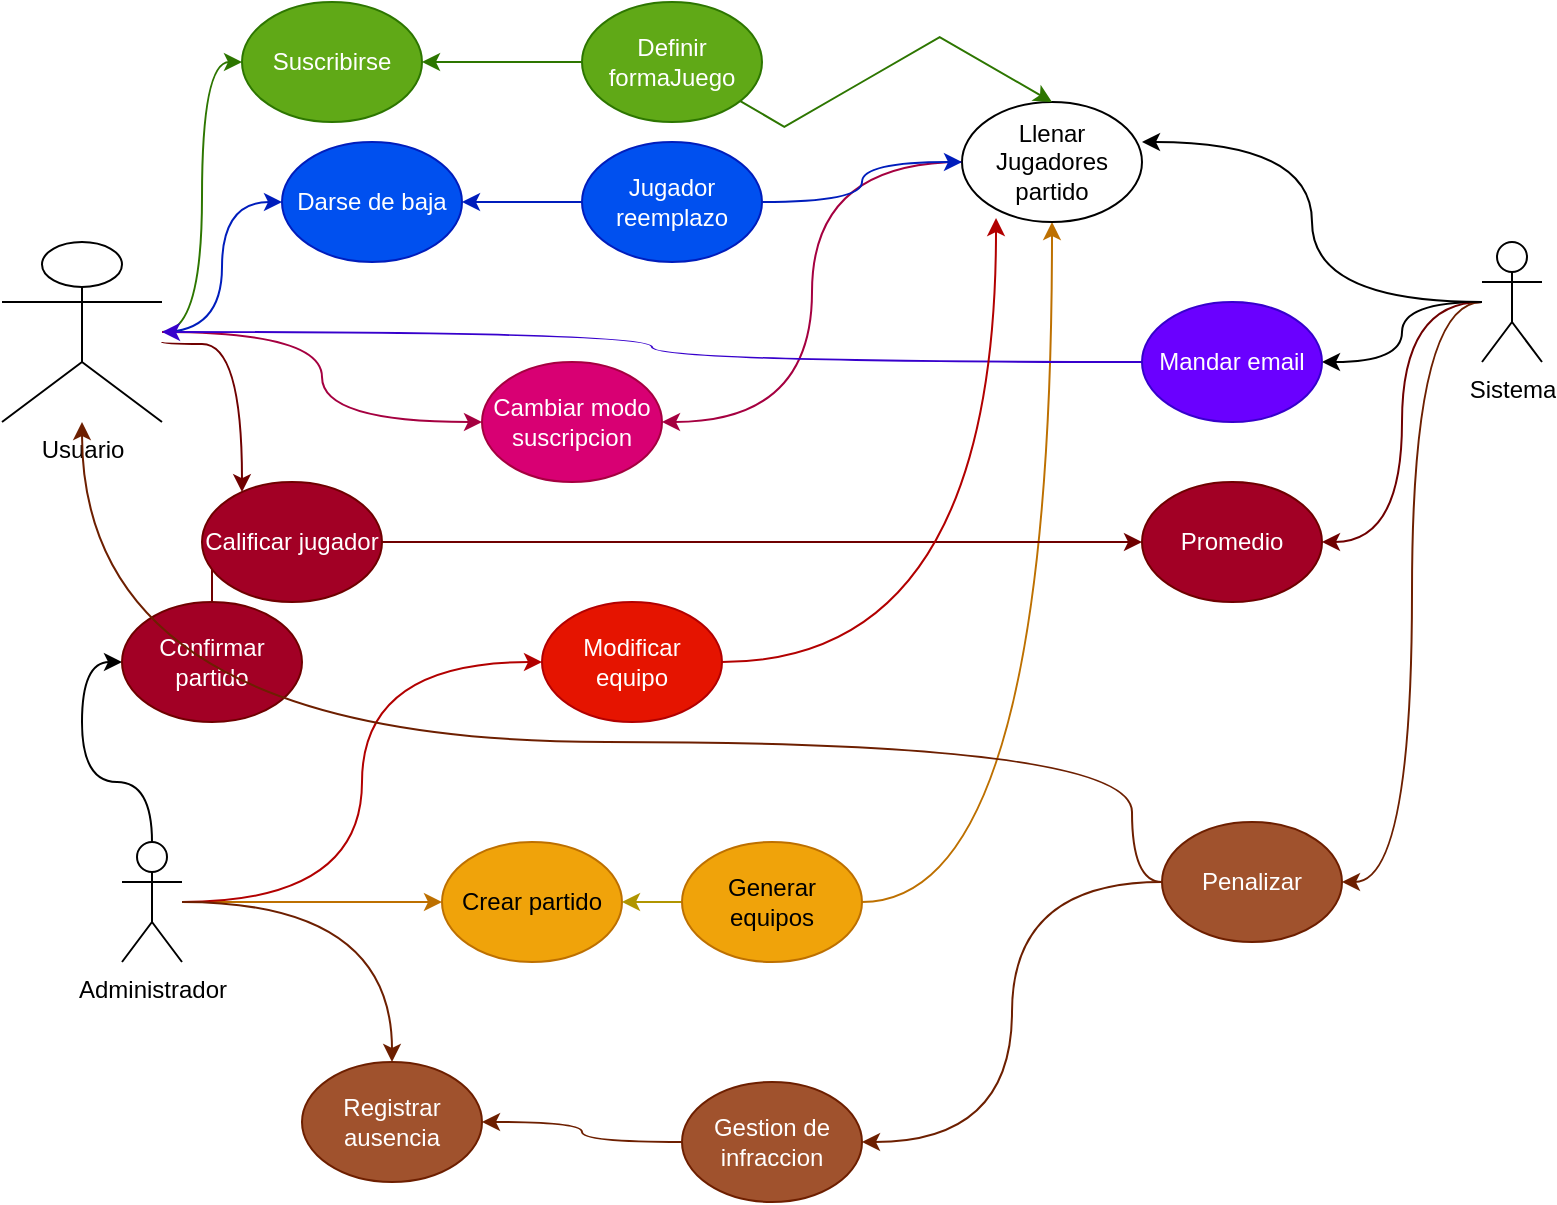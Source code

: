 <mxfile version="24.5.3" type="device">
  <diagram name="Casosdeuso" id="RIPXU9eyl_9TeuMKGKUn">
    <mxGraphModel dx="1092" dy="563" grid="1" gridSize="10" guides="1" tooltips="1" connect="1" arrows="1" fold="1" page="1" pageScale="1" pageWidth="827" pageHeight="1169" math="0" shadow="0">
      <root>
        <mxCell id="0" />
        <mxCell id="1" parent="0" />
        <mxCell id="tjsxlL74WkM-lfArzqQu-42" style="edgeStyle=orthogonalEdgeStyle;rounded=0;orthogonalLoop=1;jettySize=auto;html=1;entryX=1;entryY=0.5;entryDx=0;entryDy=0;elbow=vertical;curved=1;" edge="1" parent="1" source="tjsxlL74WkM-lfArzqQu-1" target="tjsxlL74WkM-lfArzqQu-25">
          <mxGeometry relative="1" as="geometry" />
        </mxCell>
        <mxCell id="tjsxlL74WkM-lfArzqQu-44" style="edgeStyle=orthogonalEdgeStyle;rounded=0;orthogonalLoop=1;jettySize=auto;html=1;entryX=1;entryY=0.5;entryDx=0;entryDy=0;elbow=vertical;curved=1;fillColor=#a20025;strokeColor=#6F0000;" edge="1" parent="1" source="tjsxlL74WkM-lfArzqQu-1" target="tjsxlL74WkM-lfArzqQu-34">
          <mxGeometry relative="1" as="geometry">
            <mxPoint x="440" y="310" as="targetPoint" />
          </mxGeometry>
        </mxCell>
        <mxCell id="tjsxlL74WkM-lfArzqQu-45" style="edgeStyle=orthogonalEdgeStyle;rounded=0;orthogonalLoop=1;jettySize=auto;html=1;entryX=1;entryY=0.5;entryDx=0;entryDy=0;elbow=vertical;curved=1;fillColor=#a0522d;strokeColor=#6D1F00;" edge="1" parent="1" source="tjsxlL74WkM-lfArzqQu-1" target="tjsxlL74WkM-lfArzqQu-24">
          <mxGeometry relative="1" as="geometry" />
        </mxCell>
        <mxCell id="tjsxlL74WkM-lfArzqQu-1" value="Sistema" style="shape=umlActor;verticalLabelPosition=bottom;verticalAlign=top;html=1;" vertex="1" parent="1">
          <mxGeometry x="750" y="130" width="30" height="60" as="geometry" />
        </mxCell>
        <mxCell id="tjsxlL74WkM-lfArzqQu-35" style="edgeStyle=orthogonalEdgeStyle;rounded=0;orthogonalLoop=1;jettySize=auto;html=1;entryX=0;entryY=0.5;entryDx=0;entryDy=0;elbow=vertical;curved=1;fillColor=#f0a30a;strokeColor=#BD7000;" edge="1" parent="1" source="tjsxlL74WkM-lfArzqQu-2" target="tjsxlL74WkM-lfArzqQu-9">
          <mxGeometry relative="1" as="geometry" />
        </mxCell>
        <mxCell id="tjsxlL74WkM-lfArzqQu-36" style="edgeStyle=orthogonalEdgeStyle;rounded=0;orthogonalLoop=1;jettySize=auto;html=1;entryX=0;entryY=0.5;entryDx=0;entryDy=0;elbow=vertical;curved=1;fillColor=#e51400;strokeColor=#B20000;" edge="1" parent="1" source="tjsxlL74WkM-lfArzqQu-2" target="tjsxlL74WkM-lfArzqQu-13">
          <mxGeometry relative="1" as="geometry" />
        </mxCell>
        <mxCell id="tjsxlL74WkM-lfArzqQu-37" style="edgeStyle=orthogonalEdgeStyle;rounded=0;orthogonalLoop=1;jettySize=auto;html=1;elbow=vertical;curved=1;fillColor=#a0522d;strokeColor=#6D1F00;" edge="1" parent="1" source="tjsxlL74WkM-lfArzqQu-2" target="tjsxlL74WkM-lfArzqQu-15">
          <mxGeometry relative="1" as="geometry" />
        </mxCell>
        <mxCell id="tjsxlL74WkM-lfArzqQu-38" style="edgeStyle=orthogonalEdgeStyle;rounded=0;orthogonalLoop=1;jettySize=auto;html=1;entryX=0;entryY=0.5;entryDx=0;entryDy=0;elbow=vertical;curved=1;" edge="1" parent="1" source="tjsxlL74WkM-lfArzqQu-2" target="tjsxlL74WkM-lfArzqQu-18">
          <mxGeometry relative="1" as="geometry" />
        </mxCell>
        <mxCell id="tjsxlL74WkM-lfArzqQu-2" value="Administrador" style="shape=umlActor;verticalLabelPosition=bottom;verticalAlign=top;html=1;" vertex="1" parent="1">
          <mxGeometry x="70" y="430" width="30" height="60" as="geometry" />
        </mxCell>
        <mxCell id="tjsxlL74WkM-lfArzqQu-26" style="edgeStyle=orthogonalEdgeStyle;rounded=0;orthogonalLoop=1;jettySize=auto;html=1;entryX=0;entryY=0.5;entryDx=0;entryDy=0;elbow=vertical;curved=1;fillColor=#60a917;strokeColor=#2D7600;" edge="1" parent="1" source="tjsxlL74WkM-lfArzqQu-4" target="tjsxlL74WkM-lfArzqQu-17">
          <mxGeometry relative="1" as="geometry" />
        </mxCell>
        <mxCell id="tjsxlL74WkM-lfArzqQu-28" style="edgeStyle=orthogonalEdgeStyle;rounded=0;orthogonalLoop=1;jettySize=auto;html=1;entryX=0;entryY=0.5;entryDx=0;entryDy=0;elbow=vertical;curved=1;fillColor=#0050ef;strokeColor=#001DBC;" edge="1" parent="1" source="tjsxlL74WkM-lfArzqQu-4" target="tjsxlL74WkM-lfArzqQu-14">
          <mxGeometry relative="1" as="geometry" />
        </mxCell>
        <mxCell id="tjsxlL74WkM-lfArzqQu-32" style="edgeStyle=orthogonalEdgeStyle;rounded=0;orthogonalLoop=1;jettySize=auto;html=1;entryX=0;entryY=0.5;entryDx=0;entryDy=0;elbow=vertical;curved=1;fillColor=#d80073;strokeColor=#A50040;" edge="1" parent="1" source="tjsxlL74WkM-lfArzqQu-4" target="tjsxlL74WkM-lfArzqQu-21">
          <mxGeometry relative="1" as="geometry" />
        </mxCell>
        <mxCell id="tjsxlL74WkM-lfArzqQu-48" style="edgeStyle=orthogonalEdgeStyle;rounded=0;orthogonalLoop=1;jettySize=auto;html=1;elbow=vertical;curved=1;fillColor=#a20025;strokeColor=#6F0000;" edge="1" parent="1" target="tjsxlL74WkM-lfArzqQu-19">
          <mxGeometry relative="1" as="geometry">
            <mxPoint x="90" y="180" as="sourcePoint" />
            <mxPoint x="150" y="305" as="targetPoint" />
            <Array as="points">
              <mxPoint x="90" y="181" />
              <mxPoint x="130" y="181" />
              <mxPoint x="130" y="300" />
            </Array>
          </mxGeometry>
        </mxCell>
        <mxCell id="tjsxlL74WkM-lfArzqQu-4" value="Usuario" style="shape=umlActor;verticalLabelPosition=bottom;verticalAlign=top;html=1;" vertex="1" parent="1">
          <mxGeometry x="10" y="130" width="80" height="90" as="geometry" />
        </mxCell>
        <mxCell id="tjsxlL74WkM-lfArzqQu-9" value="Crear partido" style="ellipse;whiteSpace=wrap;html=1;fillColor=#f0a30a;fontColor=#000000;strokeColor=#BD7000;" vertex="1" parent="1">
          <mxGeometry x="230" y="430" width="90" height="60" as="geometry" />
        </mxCell>
        <mxCell id="tjsxlL74WkM-lfArzqQu-39" style="edgeStyle=orthogonalEdgeStyle;rounded=0;orthogonalLoop=1;jettySize=auto;html=1;entryX=1;entryY=0.5;entryDx=0;entryDy=0;elbow=vertical;curved=1;fillColor=#e3c800;strokeColor=#B09500;" edge="1" parent="1" source="tjsxlL74WkM-lfArzqQu-10" target="tjsxlL74WkM-lfArzqQu-9">
          <mxGeometry relative="1" as="geometry" />
        </mxCell>
        <mxCell id="tjsxlL74WkM-lfArzqQu-52" style="edgeStyle=orthogonalEdgeStyle;rounded=0;orthogonalLoop=1;jettySize=auto;html=1;elbow=vertical;curved=1;fillColor=#f0a30a;strokeColor=#BD7000;entryX=0.5;entryY=1;entryDx=0;entryDy=0;" edge="1" parent="1" source="tjsxlL74WkM-lfArzqQu-10" target="tjsxlL74WkM-lfArzqQu-20">
          <mxGeometry relative="1" as="geometry">
            <mxPoint x="540" y="100" as="targetPoint" />
          </mxGeometry>
        </mxCell>
        <mxCell id="tjsxlL74WkM-lfArzqQu-10" value="Generar equipos" style="ellipse;whiteSpace=wrap;html=1;fillColor=#f0a30a;fontColor=#000000;strokeColor=#BD7000;" vertex="1" parent="1">
          <mxGeometry x="350" y="430" width="90" height="60" as="geometry" />
        </mxCell>
        <mxCell id="tjsxlL74WkM-lfArzqQu-13" value="Modificar equipo" style="ellipse;whiteSpace=wrap;html=1;fillColor=#e51400;fontColor=#ffffff;strokeColor=#B20000;" vertex="1" parent="1">
          <mxGeometry x="280" y="310" width="90" height="60" as="geometry" />
        </mxCell>
        <mxCell id="tjsxlL74WkM-lfArzqQu-14" value="Darse de baja" style="ellipse;whiteSpace=wrap;html=1;fillColor=#0050ef;fontColor=#ffffff;strokeColor=#001DBC;" vertex="1" parent="1">
          <mxGeometry x="150" y="80" width="90" height="60" as="geometry" />
        </mxCell>
        <mxCell id="tjsxlL74WkM-lfArzqQu-15" value="Registrar ausencia" style="ellipse;whiteSpace=wrap;html=1;fillColor=#a0522d;fontColor=#ffffff;strokeColor=#6D1F00;" vertex="1" parent="1">
          <mxGeometry x="160" y="540" width="90" height="60" as="geometry" />
        </mxCell>
        <mxCell id="tjsxlL74WkM-lfArzqQu-40" style="edgeStyle=orthogonalEdgeStyle;rounded=0;orthogonalLoop=1;jettySize=auto;html=1;elbow=vertical;curved=1;fillColor=#a0522d;strokeColor=#6D1F00;" edge="1" parent="1" source="tjsxlL74WkM-lfArzqQu-16" target="tjsxlL74WkM-lfArzqQu-15">
          <mxGeometry relative="1" as="geometry" />
        </mxCell>
        <mxCell id="tjsxlL74WkM-lfArzqQu-16" value="Gestion de infraccion" style="ellipse;whiteSpace=wrap;html=1;fillColor=#a0522d;fontColor=#ffffff;strokeColor=#6D1F00;" vertex="1" parent="1">
          <mxGeometry x="350" y="550" width="90" height="60" as="geometry" />
        </mxCell>
        <mxCell id="tjsxlL74WkM-lfArzqQu-17" value="Suscribirse" style="ellipse;whiteSpace=wrap;html=1;fillColor=#60a917;fontColor=#ffffff;strokeColor=#2D7600;" vertex="1" parent="1">
          <mxGeometry x="130" y="10" width="90" height="60" as="geometry" />
        </mxCell>
        <mxCell id="tjsxlL74WkM-lfArzqQu-57" style="edgeStyle=orthogonalEdgeStyle;rounded=0;orthogonalLoop=1;jettySize=auto;html=1;fillColor=#a20025;strokeColor=#6F0000;" edge="1" parent="1" source="tjsxlL74WkM-lfArzqQu-18" target="tjsxlL74WkM-lfArzqQu-19">
          <mxGeometry relative="1" as="geometry" />
        </mxCell>
        <mxCell id="tjsxlL74WkM-lfArzqQu-18" value="Confirmar partido" style="ellipse;whiteSpace=wrap;html=1;fillColor=#a20025;strokeColor=#6F0000;fontColor=#ffffff;" vertex="1" parent="1">
          <mxGeometry x="70" y="310" width="90" height="60" as="geometry" />
        </mxCell>
        <mxCell id="tjsxlL74WkM-lfArzqQu-47" style="edgeStyle=orthogonalEdgeStyle;rounded=0;orthogonalLoop=1;jettySize=auto;html=1;entryX=0;entryY=0.5;entryDx=0;entryDy=0;elbow=vertical;curved=1;fillColor=#a20025;strokeColor=#6F0000;" edge="1" parent="1" source="tjsxlL74WkM-lfArzqQu-19" target="tjsxlL74WkM-lfArzqQu-34">
          <mxGeometry relative="1" as="geometry" />
        </mxCell>
        <mxCell id="tjsxlL74WkM-lfArzqQu-19" value="Calificar jugador" style="ellipse;whiteSpace=wrap;html=1;fillColor=#a20025;fontColor=#ffffff;strokeColor=#6F0000;" vertex="1" parent="1">
          <mxGeometry x="110" y="250" width="90" height="60" as="geometry" />
        </mxCell>
        <mxCell id="tjsxlL74WkM-lfArzqQu-50" style="edgeStyle=orthogonalEdgeStyle;rounded=0;orthogonalLoop=1;jettySize=auto;html=1;entryX=1;entryY=0.5;entryDx=0;entryDy=0;elbow=vertical;curved=1;fillColor=#d80073;strokeColor=#A50040;" edge="1" parent="1" source="tjsxlL74WkM-lfArzqQu-20" target="tjsxlL74WkM-lfArzqQu-21">
          <mxGeometry relative="1" as="geometry" />
        </mxCell>
        <mxCell id="tjsxlL74WkM-lfArzqQu-20" value="Llenar Jugadores partido" style="ellipse;whiteSpace=wrap;html=1;" vertex="1" parent="1">
          <mxGeometry x="490" y="60" width="90" height="60" as="geometry" />
        </mxCell>
        <mxCell id="tjsxlL74WkM-lfArzqQu-21" value="Cambiar modo suscripcion" style="ellipse;whiteSpace=wrap;html=1;fillColor=#d80073;fontColor=#ffffff;strokeColor=#A50040;" vertex="1" parent="1">
          <mxGeometry x="250" y="190" width="90" height="60" as="geometry" />
        </mxCell>
        <mxCell id="tjsxlL74WkM-lfArzqQu-31" style="edgeStyle=orthogonalEdgeStyle;rounded=0;orthogonalLoop=1;jettySize=auto;html=1;elbow=vertical;curved=1;fillColor=#60a917;strokeColor=#2D7600;" edge="1" parent="1" source="tjsxlL74WkM-lfArzqQu-22" target="tjsxlL74WkM-lfArzqQu-17">
          <mxGeometry relative="1" as="geometry" />
        </mxCell>
        <mxCell id="tjsxlL74WkM-lfArzqQu-54" style="edgeStyle=isometricEdgeStyle;rounded=0;orthogonalLoop=1;jettySize=auto;html=1;entryX=0.5;entryY=0;entryDx=0;entryDy=0;elbow=vertical;fillColor=#60a917;strokeColor=#2D7600;" edge="1" parent="1" source="tjsxlL74WkM-lfArzqQu-22" target="tjsxlL74WkM-lfArzqQu-20">
          <mxGeometry relative="1" as="geometry" />
        </mxCell>
        <mxCell id="tjsxlL74WkM-lfArzqQu-22" value="Definir formaJuego" style="ellipse;whiteSpace=wrap;html=1;fillColor=#60a917;fontColor=#ffffff;strokeColor=#2D7600;" vertex="1" parent="1">
          <mxGeometry x="300" y="10" width="90" height="60" as="geometry" />
        </mxCell>
        <mxCell id="tjsxlL74WkM-lfArzqQu-29" style="edgeStyle=orthogonalEdgeStyle;rounded=0;orthogonalLoop=1;jettySize=auto;html=1;elbow=vertical;curved=1;fillColor=#0050ef;strokeColor=#001DBC;" edge="1" parent="1" source="tjsxlL74WkM-lfArzqQu-23" target="tjsxlL74WkM-lfArzqQu-14">
          <mxGeometry relative="1" as="geometry" />
        </mxCell>
        <mxCell id="tjsxlL74WkM-lfArzqQu-49" style="edgeStyle=orthogonalEdgeStyle;rounded=0;orthogonalLoop=1;jettySize=auto;html=1;entryX=0;entryY=0.5;entryDx=0;entryDy=0;elbow=vertical;curved=1;fillColor=#0050ef;strokeColor=#001DBC;" edge="1" parent="1" source="tjsxlL74WkM-lfArzqQu-23" target="tjsxlL74WkM-lfArzqQu-20">
          <mxGeometry relative="1" as="geometry" />
        </mxCell>
        <mxCell id="tjsxlL74WkM-lfArzqQu-23" value="Jugador reemplazo" style="ellipse;whiteSpace=wrap;html=1;fillColor=#0050ef;fontColor=#ffffff;strokeColor=#001DBC;" vertex="1" parent="1">
          <mxGeometry x="300" y="80" width="90" height="60" as="geometry" />
        </mxCell>
        <mxCell id="tjsxlL74WkM-lfArzqQu-46" style="edgeStyle=orthogonalEdgeStyle;rounded=0;orthogonalLoop=1;jettySize=auto;html=1;entryX=1;entryY=0.5;entryDx=0;entryDy=0;elbow=vertical;curved=1;fillColor=#a0522d;strokeColor=#6D1F00;" edge="1" parent="1" source="tjsxlL74WkM-lfArzqQu-24" target="tjsxlL74WkM-lfArzqQu-16">
          <mxGeometry relative="1" as="geometry" />
        </mxCell>
        <mxCell id="tjsxlL74WkM-lfArzqQu-53" style="edgeStyle=orthogonalEdgeStyle;rounded=0;orthogonalLoop=1;jettySize=auto;html=1;elbow=vertical;curved=1;fillColor=#a0522d;strokeColor=#6D1F00;" edge="1" parent="1" source="tjsxlL74WkM-lfArzqQu-24" target="tjsxlL74WkM-lfArzqQu-4">
          <mxGeometry relative="1" as="geometry">
            <Array as="points">
              <mxPoint x="575" y="380" />
              <mxPoint x="50" y="380" />
            </Array>
          </mxGeometry>
        </mxCell>
        <mxCell id="tjsxlL74WkM-lfArzqQu-24" value="Penalizar" style="ellipse;whiteSpace=wrap;html=1;fillColor=#a0522d;fontColor=#ffffff;strokeColor=#6D1F00;" vertex="1" parent="1">
          <mxGeometry x="590" y="420" width="90" height="60" as="geometry" />
        </mxCell>
        <mxCell id="tjsxlL74WkM-lfArzqQu-43" style="edgeStyle=orthogonalEdgeStyle;rounded=0;orthogonalLoop=1;jettySize=auto;html=1;elbow=vertical;curved=1;fillColor=#6a00ff;strokeColor=#3700CC;" edge="1" parent="1" source="tjsxlL74WkM-lfArzqQu-25" target="tjsxlL74WkM-lfArzqQu-4">
          <mxGeometry relative="1" as="geometry">
            <mxPoint x="410" y="260" as="targetPoint" />
          </mxGeometry>
        </mxCell>
        <mxCell id="tjsxlL74WkM-lfArzqQu-25" value="Mandar email" style="ellipse;whiteSpace=wrap;html=1;fillColor=#6a00ff;fontColor=#ffffff;strokeColor=#3700CC;" vertex="1" parent="1">
          <mxGeometry x="580" y="160" width="90" height="60" as="geometry" />
        </mxCell>
        <mxCell id="tjsxlL74WkM-lfArzqQu-34" value="Promedio" style="ellipse;whiteSpace=wrap;html=1;fillColor=#a20025;fontColor=#ffffff;strokeColor=#6F0000;" vertex="1" parent="1">
          <mxGeometry x="580" y="250" width="90" height="60" as="geometry" />
        </mxCell>
        <mxCell id="tjsxlL74WkM-lfArzqQu-41" style="edgeStyle=orthogonalEdgeStyle;rounded=0;orthogonalLoop=1;jettySize=auto;html=1;entryX=1;entryY=0.333;entryDx=0;entryDy=0;entryPerimeter=0;elbow=vertical;curved=1;" edge="1" parent="1" source="tjsxlL74WkM-lfArzqQu-1" target="tjsxlL74WkM-lfArzqQu-20">
          <mxGeometry relative="1" as="geometry" />
        </mxCell>
        <mxCell id="tjsxlL74WkM-lfArzqQu-51" style="edgeStyle=orthogonalEdgeStyle;rounded=0;orthogonalLoop=1;jettySize=auto;html=1;entryX=0.189;entryY=0.967;entryDx=0;entryDy=0;entryPerimeter=0;elbow=vertical;curved=1;fillColor=#e51400;strokeColor=#B20000;" edge="1" parent="1" source="tjsxlL74WkM-lfArzqQu-13" target="tjsxlL74WkM-lfArzqQu-20">
          <mxGeometry relative="1" as="geometry" />
        </mxCell>
      </root>
    </mxGraphModel>
  </diagram>
</mxfile>
